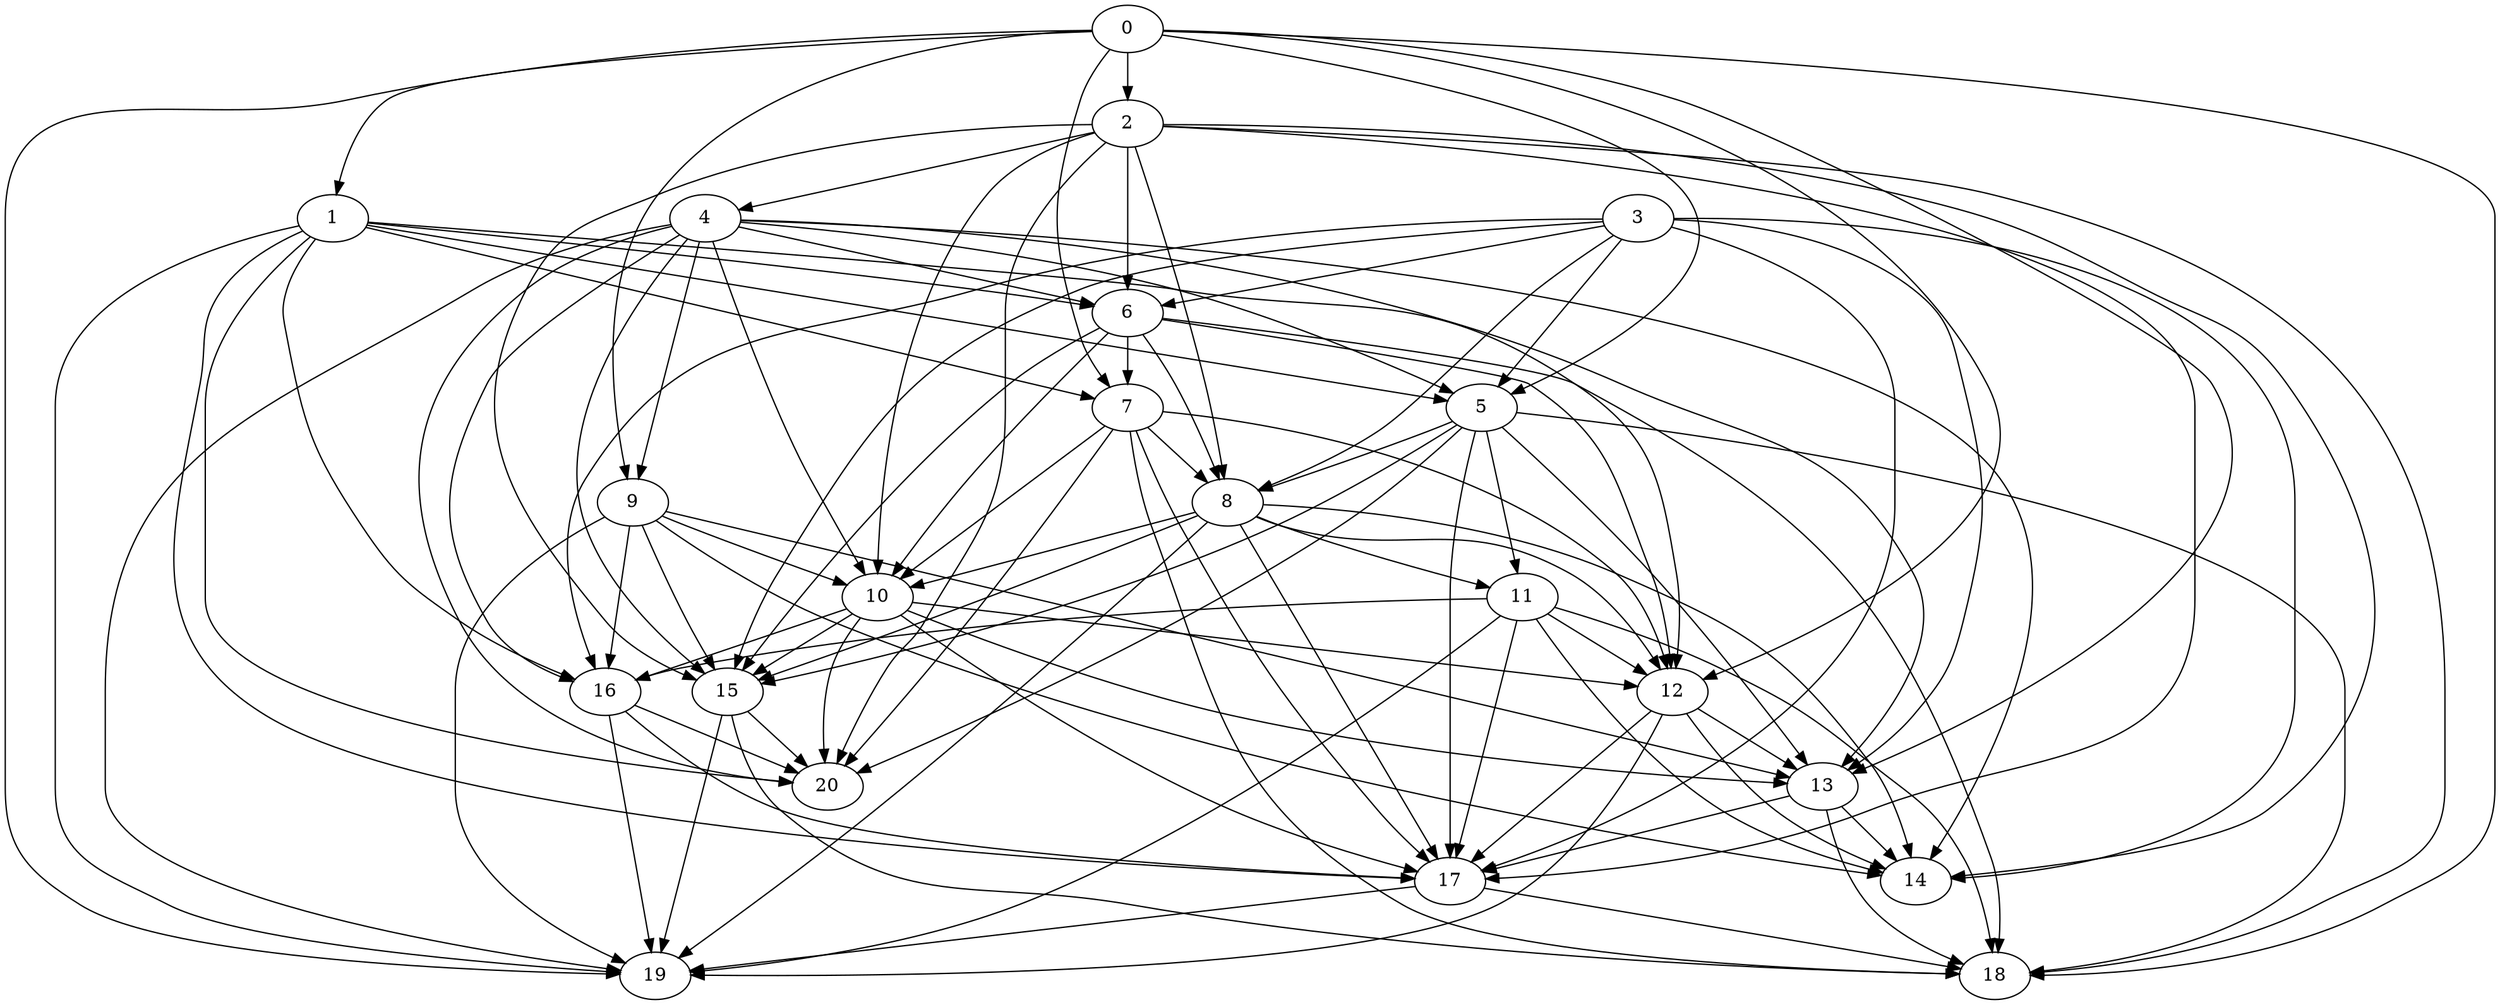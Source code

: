 digraph "Random_Nodes_21_Density_4.90_CCR_0.10_WeightType_Random#1" {
	graph ["Duplicate states"=0,
		GraphType=Random,
		"Max states in OPEN"=0,
		Modes="120000ms; topo-ordered tasks, ; Pruning: task equivalence, fixed order ready list, ; F-value: ; Optimisation: best schedule length (\
SL) optimisation on equal, ",
		NumberOfTasks=21,
		"Pruned using list schedule length"=239063,
		"States removed from OPEN"=0,
		TargetSystem="Homogeneous-2",
		"Time to schedule (ms)"=1667,
		"Total idle time"=1094,
		"Total schedule length"=3631,
		"Total sequential time"=6131,
		"Total states created"=991872
	];
	0	["Finish time"=472,
		Processor=0,
		"Start time"=0,
		Weight=472];
	2	["Finish time"=896,
		Processor=0,
		"Start time"=472,
		Weight=424];
	0 -> 2	[Weight=7];
	1	["Finish time"=576,
		Processor=1,
		"Start time"=482,
		Weight=94];
	0 -> 1	[Weight=10];
	5	["Finish time"=1560,
		Processor=1,
		"Start time"=1183,
		Weight=377];
	0 -> 5	[Weight=7];
	9	["Finish time"=1698,
		Processor=0,
		"Start time"=1462,
		Weight=236];
	0 -> 9	[Weight=2];
	7	["Finish time"=1462,
		Processor=0,
		"Start time"=1368,
		Weight=94];
	0 -> 7	[Weight=4];
	12	["Finish time"=2455,
		Processor=1,
		"Start time"=1983,
		Weight=472];
	0 -> 12	[Weight=6];
	13	["Finish time"=2832,
		Processor=1,
		"Start time"=2455,
		Weight=377];
	0 -> 13	[Weight=10];
	19	["Finish time"=3631,
		Processor=0,
		"Start time"=3395,
		Weight=236];
	0 -> 19	[Weight=8];
	18	["Finish time"=3594,
		Processor=1,
		"Start time"=3405,
		Weight=189];
	0 -> 18	[Weight=8];
	4	["Finish time"=1179,
		Processor=0,
		"Start time"=896,
		Weight=283];
	2 -> 4	[Weight=8];
	6	["Finish time"=1368,
		Processor=0,
		"Start time"=1179,
		Weight=189];
	2 -> 6	[Weight=9];
	8	["Finish time"=1654,
		Processor=1,
		"Start time"=1560,
		Weight=94];
	2 -> 8	[Weight=7];
	10	["Finish time"=1981,
		Processor=0,
		"Start time"=1698,
		Weight=283];
	2 -> 10	[Weight=4];
	15	["Finish time"=2311,
		Processor=0,
		"Start time"=1981,
		Weight=330];
	2 -> 15	[Weight=4];
	17	["Finish time"=3395,
		Processor=0,
		"Start time"=2971,
		Weight=424];
	2 -> 17	[Weight=7];
	14	["Finish time"=3304,
		Processor=1,
		"Start time"=2832,
		Weight=472];
	2 -> 14	[Weight=5];
	20	["Finish time"=2971,
		Processor=0,
		"Start time"=2594,
		Weight=377];
	2 -> 20	[Weight=8];
	2 -> 18	[Weight=6];
	4 -> 5	[Weight=4];
	4 -> 6	[Weight=4];
	4 -> 9	[Weight=3];
	4 -> 10	[Weight=9];
	4 -> 13	[Weight=8];
	16	["Finish time"=2594,
		Processor=0,
		"Start time"=2311,
		Weight=283];
	4 -> 16	[Weight=3];
	4 -> 15	[Weight=6];
	4 -> 14	[Weight=6];
	4 -> 20	[Weight=8];
	4 -> 19	[Weight=4];
	3	["Finish time"=812,
		Processor=1,
		"Start time"=576,
		Weight=236];
	3 -> 5	[Weight=7];
	3 -> 6	[Weight=5];
	3 -> 8	[Weight=5];
	3 -> 13	[Weight=10];
	3 -> 16	[Weight=7];
	3 -> 15	[Weight=10];
	3 -> 17	[Weight=5];
	3 -> 14	[Weight=2];
	1 -> 5	[Weight=9];
	1 -> 6	[Weight=9];
	1 -> 7	[Weight=4];
	1 -> 12	[Weight=10];
	1 -> 16	[Weight=9];
	1 -> 17	[Weight=3];
	1 -> 20	[Weight=3];
	1 -> 19	[Weight=10];
	5 -> 8	[Weight=4];
	11	["Finish time"=1843,
		Processor=1,
		"Start time"=1654,
		Weight=189];
	5 -> 11	[Weight=10];
	5 -> 13	[Weight=6];
	5 -> 15	[Weight=2];
	5 -> 17	[Weight=10];
	5 -> 20	[Weight=7];
	5 -> 18	[Weight=9];
	6 -> 7	[Weight=2];
	6 -> 8	[Weight=10];
	6 -> 10	[Weight=9];
	6 -> 12	[Weight=3];
	6 -> 15	[Weight=8];
	6 -> 18	[Weight=3];
	9 -> 10	[Weight=5];
	9 -> 13	[Weight=5];
	9 -> 16	[Weight=9];
	9 -> 15	[Weight=3];
	9 -> 14	[Weight=7];
	9 -> 19	[Weight=4];
	7 -> 8	[Weight=3];
	7 -> 10	[Weight=6];
	7 -> 12	[Weight=8];
	7 -> 17	[Weight=8];
	7 -> 20	[Weight=9];
	7 -> 18	[Weight=6];
	8 -> 10	[Weight=10];
	8 -> 11	[Weight=3];
	8 -> 12	[Weight=10];
	8 -> 15	[Weight=10];
	8 -> 17	[Weight=4];
	8 -> 14	[Weight=2];
	8 -> 19	[Weight=2];
	10 -> 12	[Weight=2];
	10 -> 13	[Weight=4];
	10 -> 16	[Weight=6];
	10 -> 15	[Weight=2];
	10 -> 17	[Weight=2];
	10 -> 20	[Weight=7];
	11 -> 12	[Weight=7];
	11 -> 16	[Weight=6];
	11 -> 17	[Weight=3];
	11 -> 14	[Weight=2];
	11 -> 19	[Weight=4];
	11 -> 18	[Weight=10];
	12 -> 13	[Weight=7];
	12 -> 17	[Weight=4];
	12 -> 14	[Weight=5];
	12 -> 19	[Weight=3];
	13 -> 17	[Weight=4];
	13 -> 14	[Weight=9];
	13 -> 18	[Weight=4];
	16 -> 17	[Weight=8];
	16 -> 20	[Weight=3];
	16 -> 19	[Weight=2];
	15 -> 20	[Weight=3];
	15 -> 19	[Weight=4];
	15 -> 18	[Weight=3];
	17 -> 19	[Weight=9];
	17 -> 18	[Weight=10];
}
